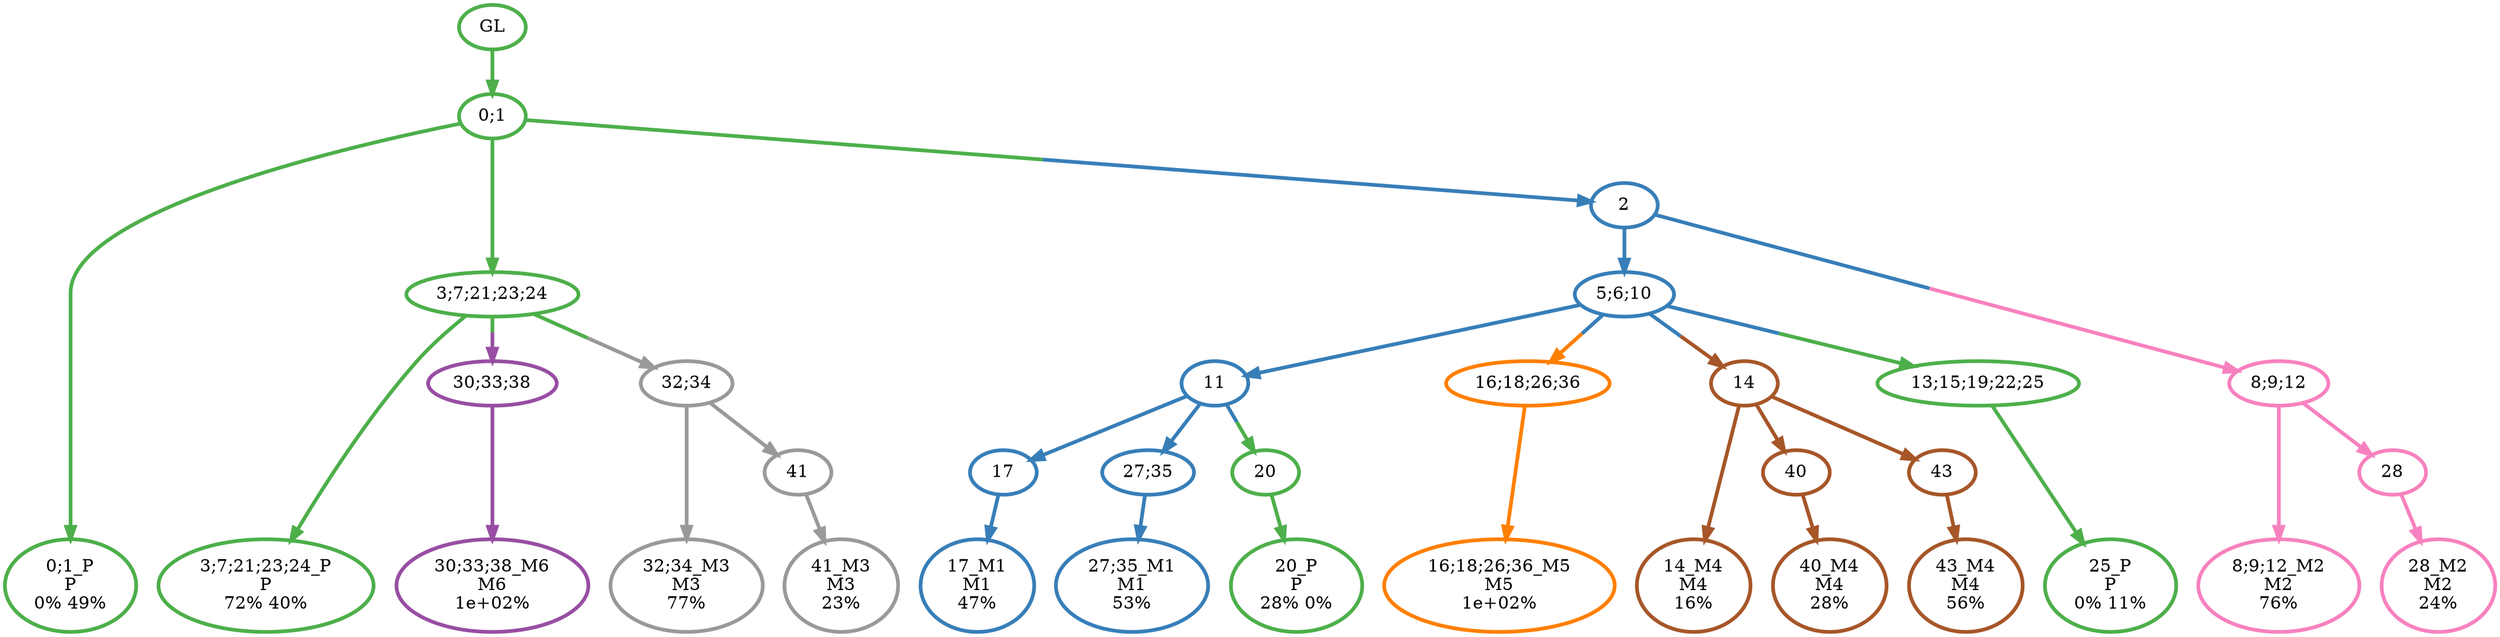 digraph T {
	{
		rank=same
		31 [penwidth=3,colorscheme=set19,color=3,label="0;1_P\nP\n0% 49%"]
		28 [penwidth=3,colorscheme=set19,color=3,label="20_P\nP\n28% 0%"]
		27 [penwidth=3,colorscheme=set19,color=3,label="25_P\nP\n0% 11%"]
		25 [penwidth=3,colorscheme=set19,color=3,label="3;7;21;23;24_P\nP\n72% 40%"]
		23 [penwidth=3,colorscheme=set19,color=2,label="17_M1\nM1\n47%"]
		21 [penwidth=3,colorscheme=set19,color=2,label="27;35_M1\nM1\n53%"]
		20 [penwidth=3,colorscheme=set19,color=8,label="8;9;12_M2\nM2\n76%"]
		18 [penwidth=3,colorscheme=set19,color=8,label="28_M2\nM2\n24%"]
		17 [penwidth=3,colorscheme=set19,color=9,label="32;34_M3\nM3\n77%"]
		15 [penwidth=3,colorscheme=set19,color=9,label="41_M3\nM3\n23%"]
		14 [penwidth=3,colorscheme=set19,color=7,label="14_M4\nM4\n16%"]
		12 [penwidth=3,colorscheme=set19,color=7,label="40_M4\nM4\n28%"]
		10 [penwidth=3,colorscheme=set19,color=7,label="43_M4\nM4\n56%"]
		9 [penwidth=3,colorscheme=set19,color=5,label="16;18;26;36_M5\nM5\n1e+02%"]
		8 [penwidth=3,colorscheme=set19,color=4,label="30;33;38_M6\nM6\n1e+02%"]
	}
	33 [penwidth=3,colorscheme=set19,color=3,label="GL"]
	32 [penwidth=3,colorscheme=set19,color=3,label="0;1"]
	30 [penwidth=3,colorscheme=set19,color=2,label="5;6;10"]
	29 [penwidth=3,colorscheme=set19,color=2,label="11"]
	26 [penwidth=3,colorscheme=set19,color=3,label="3;7;21;23;24"]
	24 [penwidth=3,colorscheme=set19,color=2,label="17"]
	22 [penwidth=3,colorscheme=set19,color=2,label="27;35"]
	19 [penwidth=3,colorscheme=set19,color=8,label="28"]
	16 [penwidth=3,colorscheme=set19,color=9,label="41"]
	13 [penwidth=3,colorscheme=set19,color=7,label="40"]
	11 [penwidth=3,colorscheme=set19,color=7,label="43"]
	7 [penwidth=3,colorscheme=set19,color=5,label="16;18;26;36"]
	6 [penwidth=3,colorscheme=set19,color=7,label="14"]
	5 [penwidth=3,colorscheme=set19,color=3,label="20"]
	4 [penwidth=3,colorscheme=set19,color=3,label="13;15;19;22;25"]
	3 [penwidth=3,colorscheme=set19,color=8,label="8;9;12"]
	2 [penwidth=3,colorscheme=set19,color=4,label="30;33;38"]
	1 [penwidth=3,colorscheme=set19,color=9,label="32;34"]
	0 [penwidth=3,colorscheme=set19,color=2,label="2"]
	33 -> 32 [penwidth=3,colorscheme=set19,color=3]
	32 -> 31 [penwidth=3,colorscheme=set19,color=3]
	32 -> 26 [penwidth=3,colorscheme=set19,color=3]
	32 -> 0 [penwidth=3,colorscheme=set19,color="3;0.5:2"]
	30 -> 29 [penwidth=3,colorscheme=set19,color=2]
	30 -> 7 [penwidth=3,colorscheme=set19,color="2;0.5:5"]
	30 -> 6 [penwidth=3,colorscheme=set19,color="2;0.5:7"]
	30 -> 4 [penwidth=3,colorscheme=set19,color="2;0.5:3"]
	29 -> 24 [penwidth=3,colorscheme=set19,color=2]
	29 -> 22 [penwidth=3,colorscheme=set19,color=2]
	29 -> 5 [penwidth=3,colorscheme=set19,color="2;0.5:3"]
	26 -> 25 [penwidth=3,colorscheme=set19,color=3]
	26 -> 2 [penwidth=3,colorscheme=set19,color="3;0.5:4"]
	26 -> 1 [penwidth=3,colorscheme=set19,color="3;0.5:9"]
	24 -> 23 [penwidth=3,colorscheme=set19,color=2]
	22 -> 21 [penwidth=3,colorscheme=set19,color=2]
	19 -> 18 [penwidth=3,colorscheme=set19,color=8]
	16 -> 15 [penwidth=3,colorscheme=set19,color=9]
	13 -> 12 [penwidth=3,colorscheme=set19,color=7]
	11 -> 10 [penwidth=3,colorscheme=set19,color=7]
	7 -> 9 [penwidth=3,colorscheme=set19,color=5]
	6 -> 14 [penwidth=3,colorscheme=set19,color=7]
	6 -> 13 [penwidth=3,colorscheme=set19,color=7]
	6 -> 11 [penwidth=3,colorscheme=set19,color=7]
	5 -> 28 [penwidth=3,colorscheme=set19,color=3]
	4 -> 27 [penwidth=3,colorscheme=set19,color=3]
	3 -> 20 [penwidth=3,colorscheme=set19,color=8]
	3 -> 19 [penwidth=3,colorscheme=set19,color=8]
	2 -> 8 [penwidth=3,colorscheme=set19,color=4]
	1 -> 17 [penwidth=3,colorscheme=set19,color=9]
	1 -> 16 [penwidth=3,colorscheme=set19,color=9]
	0 -> 30 [penwidth=3,colorscheme=set19,color=2]
	0 -> 3 [penwidth=3,colorscheme=set19,color="2;0.5:8"]
}
